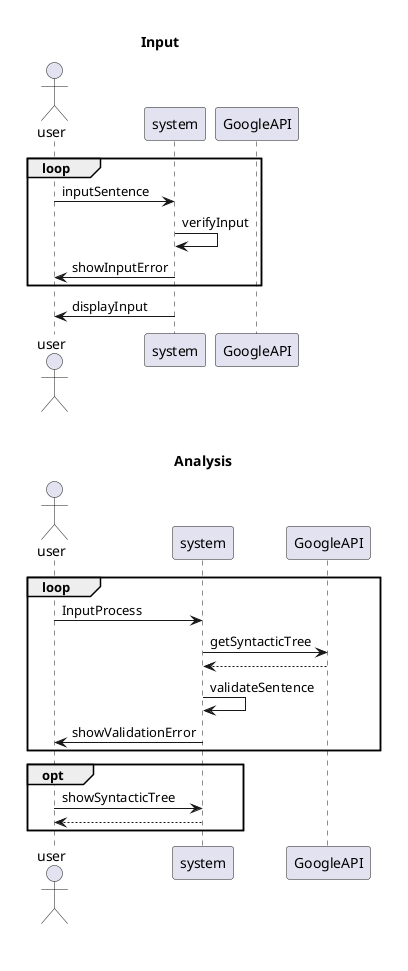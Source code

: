 @startuml Input
label l [
{{
title Input
actor user
participant system
participant GoogleAPI
loop
user -> system: inputSentence
system -> system: verifyInput
system -> user: showInputError
end
system -> user: displayInput
}}

{{
title Analysis
actor user
participant system
participant GoogleAPI
loop
user -> system: InputProcess
system -> GoogleAPI: getSyntacticTree
GoogleAPI --> system: 
system -> system: validateSentence
system -> user: showValidationError
end

opt
user -> system: showSyntacticTree
system --> user: 
end opt

}}

]
@enduml